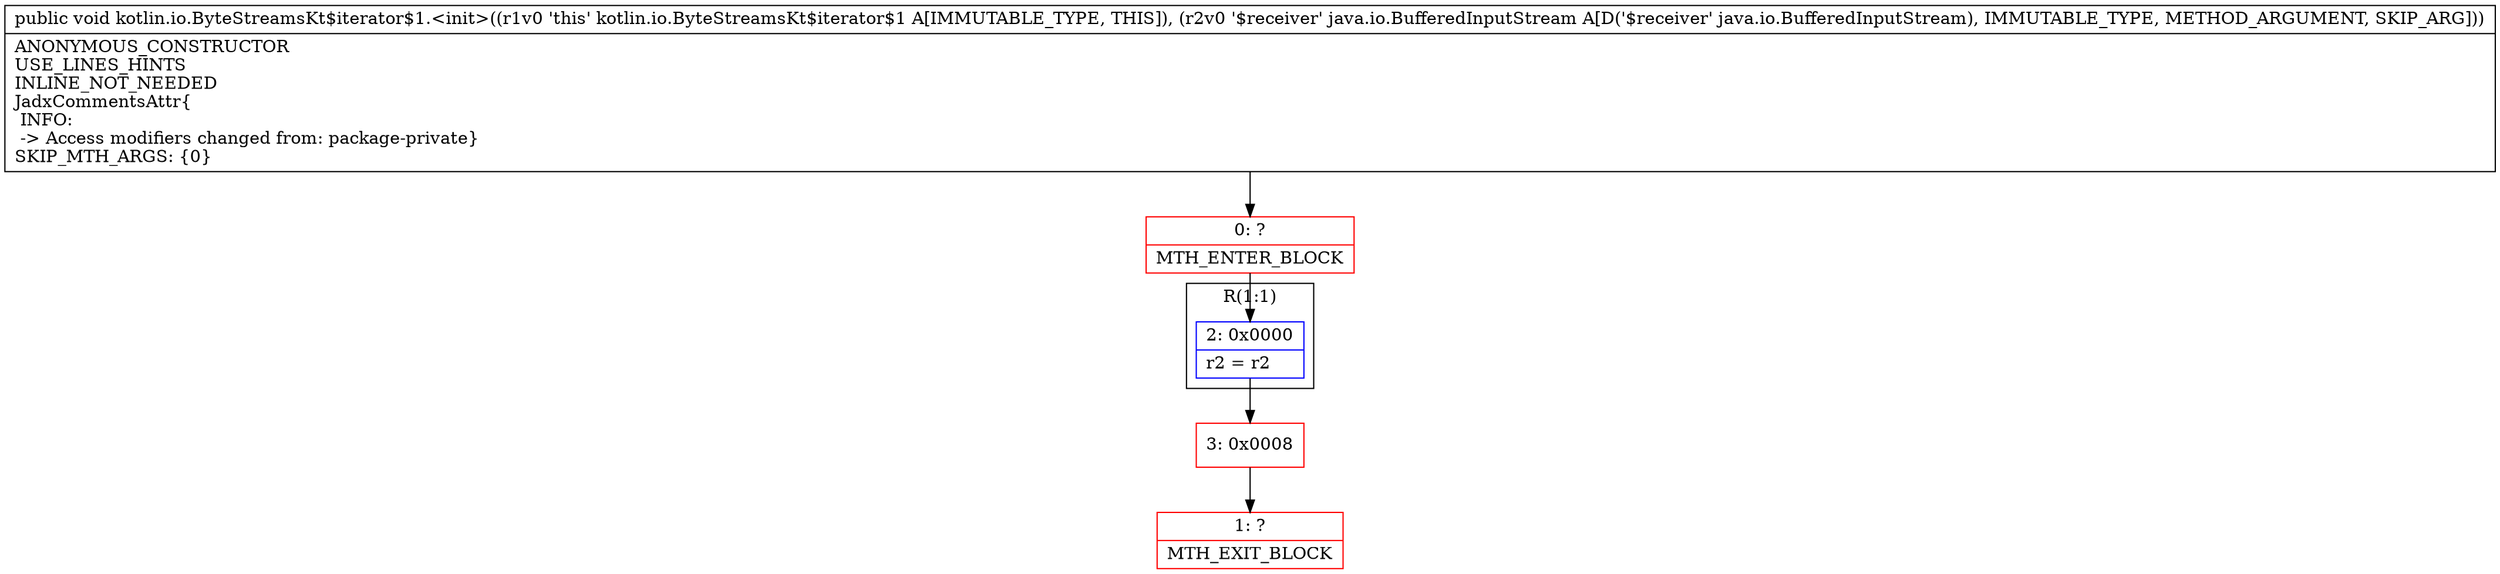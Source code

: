 digraph "CFG forkotlin.io.ByteStreamsKt$iterator$1.\<init\>(Ljava\/io\/BufferedInputStream;)V" {
subgraph cluster_Region_123360336 {
label = "R(1:1)";
node [shape=record,color=blue];
Node_2 [shape=record,label="{2\:\ 0x0000|r2 = r2\l}"];
}
Node_0 [shape=record,color=red,label="{0\:\ ?|MTH_ENTER_BLOCK\l}"];
Node_3 [shape=record,color=red,label="{3\:\ 0x0008}"];
Node_1 [shape=record,color=red,label="{1\:\ ?|MTH_EXIT_BLOCK\l}"];
MethodNode[shape=record,label="{public void kotlin.io.ByteStreamsKt$iterator$1.\<init\>((r1v0 'this' kotlin.io.ByteStreamsKt$iterator$1 A[IMMUTABLE_TYPE, THIS]), (r2v0 '$receiver' java.io.BufferedInputStream A[D('$receiver' java.io.BufferedInputStream), IMMUTABLE_TYPE, METHOD_ARGUMENT, SKIP_ARG]))  | ANONYMOUS_CONSTRUCTOR\lUSE_LINES_HINTS\lINLINE_NOT_NEEDED\lJadxCommentsAttr\{\l INFO: \l \-\> Access modifiers changed from: package\-private\}\lSKIP_MTH_ARGS: \{0\}\l}"];
MethodNode -> Node_0;Node_2 -> Node_3;
Node_0 -> Node_2;
Node_3 -> Node_1;
}

